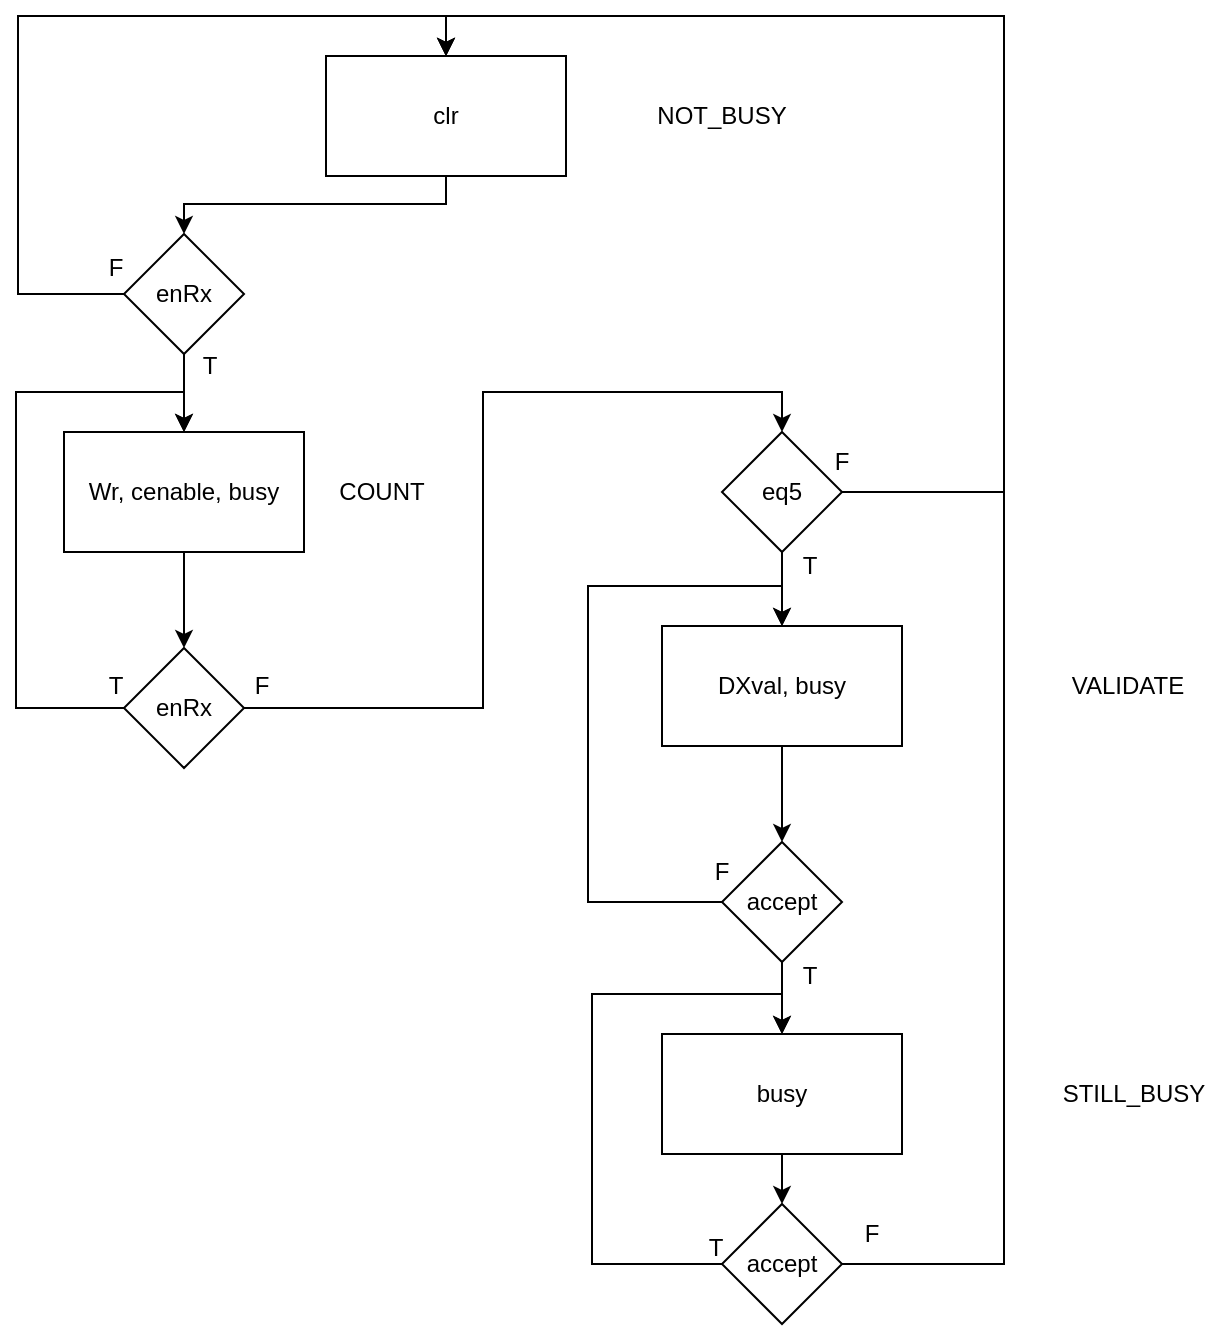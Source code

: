 <mxfile version="21.3.2" type="device">
  <diagram name="Page-1" id="wuKPKg8n7fOWSqLQgW6j">
    <mxGraphModel dx="1400" dy="786" grid="0" gridSize="10" guides="1" tooltips="1" connect="1" arrows="1" fold="1" page="1" pageScale="1" pageWidth="827" pageHeight="1169" math="0" shadow="0">
      <root>
        <mxCell id="0" />
        <mxCell id="1" parent="0" />
        <mxCell id="KYZTzPVHc1yOyD898JZF-130" style="edgeStyle=orthogonalEdgeStyle;rounded=0;orthogonalLoop=1;jettySize=auto;html=1;" edge="1" parent="1" source="KYZTzPVHc1yOyD898JZF-1" target="KYZTzPVHc1yOyD898JZF-3">
          <mxGeometry relative="1" as="geometry">
            <Array as="points">
              <mxPoint x="380" y="134" />
              <mxPoint x="249" y="134" />
            </Array>
          </mxGeometry>
        </mxCell>
        <mxCell id="KYZTzPVHc1yOyD898JZF-1" value="clr" style="rounded=0;whiteSpace=wrap;html=1;" vertex="1" parent="1">
          <mxGeometry x="320" y="60" width="120" height="60" as="geometry" />
        </mxCell>
        <mxCell id="KYZTzPVHc1yOyD898JZF-135" style="edgeStyle=orthogonalEdgeStyle;rounded=0;orthogonalLoop=1;jettySize=auto;html=1;" edge="1" parent="1" source="KYZTzPVHc1yOyD898JZF-2" target="KYZTzPVHc1yOyD898JZF-61">
          <mxGeometry relative="1" as="geometry" />
        </mxCell>
        <mxCell id="KYZTzPVHc1yOyD898JZF-2" value="DXval, busy" style="rounded=0;whiteSpace=wrap;html=1;" vertex="1" parent="1">
          <mxGeometry x="488" y="345" width="120" height="60" as="geometry" />
        </mxCell>
        <mxCell id="KYZTzPVHc1yOyD898JZF-131" style="edgeStyle=orthogonalEdgeStyle;rounded=0;orthogonalLoop=1;jettySize=auto;html=1;" edge="1" parent="1" source="KYZTzPVHc1yOyD898JZF-3" target="KYZTzPVHc1yOyD898JZF-10">
          <mxGeometry relative="1" as="geometry" />
        </mxCell>
        <mxCell id="KYZTzPVHc1yOyD898JZF-139" style="edgeStyle=orthogonalEdgeStyle;rounded=0;orthogonalLoop=1;jettySize=auto;html=1;entryX=0.5;entryY=0;entryDx=0;entryDy=0;" edge="1" parent="1" source="KYZTzPVHc1yOyD898JZF-3" target="KYZTzPVHc1yOyD898JZF-1">
          <mxGeometry relative="1" as="geometry">
            <Array as="points">
              <mxPoint x="166" y="179" />
              <mxPoint x="166" y="40" />
              <mxPoint x="380" y="40" />
            </Array>
          </mxGeometry>
        </mxCell>
        <mxCell id="KYZTzPVHc1yOyD898JZF-3" value="enRx" style="rhombus;whiteSpace=wrap;html=1;" vertex="1" parent="1">
          <mxGeometry x="219" y="149" width="60" height="60" as="geometry" />
        </mxCell>
        <mxCell id="KYZTzPVHc1yOyD898JZF-134" style="edgeStyle=orthogonalEdgeStyle;rounded=0;orthogonalLoop=1;jettySize=auto;html=1;" edge="1" parent="1" source="KYZTzPVHc1yOyD898JZF-8" target="KYZTzPVHc1yOyD898JZF-2">
          <mxGeometry relative="1" as="geometry" />
        </mxCell>
        <mxCell id="KYZTzPVHc1yOyD898JZF-141" style="edgeStyle=orthogonalEdgeStyle;rounded=0;orthogonalLoop=1;jettySize=auto;html=1;entryX=0.5;entryY=0;entryDx=0;entryDy=0;" edge="1" parent="1" source="KYZTzPVHc1yOyD898JZF-8" target="KYZTzPVHc1yOyD898JZF-1">
          <mxGeometry relative="1" as="geometry">
            <Array as="points">
              <mxPoint x="659" y="278" />
              <mxPoint x="659" y="40" />
              <mxPoint x="380" y="40" />
            </Array>
          </mxGeometry>
        </mxCell>
        <mxCell id="KYZTzPVHc1yOyD898JZF-8" value="eq5" style="rhombus;whiteSpace=wrap;html=1;" vertex="1" parent="1">
          <mxGeometry x="518" y="248" width="60" height="60" as="geometry" />
        </mxCell>
        <mxCell id="KYZTzPVHc1yOyD898JZF-132" style="edgeStyle=orthogonalEdgeStyle;rounded=0;orthogonalLoop=1;jettySize=auto;html=1;" edge="1" parent="1" source="KYZTzPVHc1yOyD898JZF-10" target="KYZTzPVHc1yOyD898JZF-56">
          <mxGeometry relative="1" as="geometry" />
        </mxCell>
        <mxCell id="KYZTzPVHc1yOyD898JZF-10" value="Wr, cenable, busy" style="rounded=0;whiteSpace=wrap;html=1;" vertex="1" parent="1">
          <mxGeometry x="189" y="248" width="120" height="60" as="geometry" />
        </mxCell>
        <mxCell id="KYZTzPVHc1yOyD898JZF-138" style="edgeStyle=orthogonalEdgeStyle;rounded=0;orthogonalLoop=1;jettySize=auto;html=1;entryX=0.5;entryY=0;entryDx=0;entryDy=0;" edge="1" parent="1" source="KYZTzPVHc1yOyD898JZF-12" target="KYZTzPVHc1yOyD898JZF-1">
          <mxGeometry relative="1" as="geometry">
            <Array as="points">
              <mxPoint x="659" y="664" />
              <mxPoint x="659" y="40" />
              <mxPoint x="380" y="40" />
            </Array>
          </mxGeometry>
        </mxCell>
        <mxCell id="KYZTzPVHc1yOyD898JZF-143" style="edgeStyle=orthogonalEdgeStyle;rounded=0;orthogonalLoop=1;jettySize=auto;html=1;entryX=0.5;entryY=0;entryDx=0;entryDy=0;" edge="1" parent="1" source="KYZTzPVHc1yOyD898JZF-12" target="KYZTzPVHc1yOyD898JZF-55">
          <mxGeometry relative="1" as="geometry">
            <Array as="points">
              <mxPoint x="453" y="664" />
              <mxPoint x="453" y="529" />
              <mxPoint x="548" y="529" />
            </Array>
          </mxGeometry>
        </mxCell>
        <mxCell id="KYZTzPVHc1yOyD898JZF-12" value="accept" style="rhombus;whiteSpace=wrap;html=1;" vertex="1" parent="1">
          <mxGeometry x="518" y="634" width="60" height="60" as="geometry" />
        </mxCell>
        <mxCell id="KYZTzPVHc1yOyD898JZF-22" value="NOT_BUSY" style="text;html=1;strokeColor=none;fillColor=none;align=center;verticalAlign=middle;whiteSpace=wrap;rounded=0;" vertex="1" parent="1">
          <mxGeometry x="463" y="80" width="110" height="20" as="geometry" />
        </mxCell>
        <mxCell id="KYZTzPVHc1yOyD898JZF-23" value="COUNT" style="text;html=1;strokeColor=none;fillColor=none;align=center;verticalAlign=middle;whiteSpace=wrap;rounded=0;" vertex="1" parent="1">
          <mxGeometry x="298" y="263" width="100" height="30" as="geometry" />
        </mxCell>
        <mxCell id="KYZTzPVHc1yOyD898JZF-137" style="edgeStyle=orthogonalEdgeStyle;rounded=0;orthogonalLoop=1;jettySize=auto;html=1;" edge="1" parent="1" source="KYZTzPVHc1yOyD898JZF-55" target="KYZTzPVHc1yOyD898JZF-12">
          <mxGeometry relative="1" as="geometry" />
        </mxCell>
        <mxCell id="KYZTzPVHc1yOyD898JZF-55" value="busy" style="rounded=0;whiteSpace=wrap;html=1;" vertex="1" parent="1">
          <mxGeometry x="488" y="549" width="120" height="60" as="geometry" />
        </mxCell>
        <mxCell id="KYZTzPVHc1yOyD898JZF-133" style="edgeStyle=orthogonalEdgeStyle;rounded=0;orthogonalLoop=1;jettySize=auto;html=1;entryX=0.5;entryY=0;entryDx=0;entryDy=0;" edge="1" parent="1" source="KYZTzPVHc1yOyD898JZF-56" target="KYZTzPVHc1yOyD898JZF-8">
          <mxGeometry relative="1" as="geometry" />
        </mxCell>
        <mxCell id="KYZTzPVHc1yOyD898JZF-140" style="edgeStyle=orthogonalEdgeStyle;rounded=0;orthogonalLoop=1;jettySize=auto;html=1;entryX=0.5;entryY=0;entryDx=0;entryDy=0;" edge="1" parent="1" source="KYZTzPVHc1yOyD898JZF-56" target="KYZTzPVHc1yOyD898JZF-10">
          <mxGeometry relative="1" as="geometry">
            <Array as="points">
              <mxPoint x="165" y="386" />
              <mxPoint x="165" y="228" />
              <mxPoint x="249" y="228" />
            </Array>
          </mxGeometry>
        </mxCell>
        <mxCell id="KYZTzPVHc1yOyD898JZF-56" value="enRx" style="rhombus;whiteSpace=wrap;html=1;" vertex="1" parent="1">
          <mxGeometry x="219" y="356" width="60" height="60" as="geometry" />
        </mxCell>
        <mxCell id="KYZTzPVHc1yOyD898JZF-136" style="edgeStyle=orthogonalEdgeStyle;rounded=0;orthogonalLoop=1;jettySize=auto;html=1;" edge="1" parent="1" source="KYZTzPVHc1yOyD898JZF-61" target="KYZTzPVHc1yOyD898JZF-55">
          <mxGeometry relative="1" as="geometry" />
        </mxCell>
        <mxCell id="KYZTzPVHc1yOyD898JZF-142" style="edgeStyle=orthogonalEdgeStyle;rounded=0;orthogonalLoop=1;jettySize=auto;html=1;entryX=0.5;entryY=0;entryDx=0;entryDy=0;" edge="1" parent="1" source="KYZTzPVHc1yOyD898JZF-61" target="KYZTzPVHc1yOyD898JZF-2">
          <mxGeometry relative="1" as="geometry">
            <Array as="points">
              <mxPoint x="451" y="483" />
              <mxPoint x="451" y="325" />
              <mxPoint x="548" y="325" />
            </Array>
          </mxGeometry>
        </mxCell>
        <mxCell id="KYZTzPVHc1yOyD898JZF-61" value="accept" style="rhombus;whiteSpace=wrap;html=1;" vertex="1" parent="1">
          <mxGeometry x="518" y="453" width="60" height="60" as="geometry" />
        </mxCell>
        <mxCell id="KYZTzPVHc1yOyD898JZF-90" value="VALIDATE" style="text;html=1;strokeColor=none;fillColor=none;align=center;verticalAlign=middle;whiteSpace=wrap;rounded=0;" vertex="1" parent="1">
          <mxGeometry x="691" y="360" width="60" height="30" as="geometry" />
        </mxCell>
        <mxCell id="KYZTzPVHc1yOyD898JZF-93" value="STILL_BUSY" style="text;html=1;strokeColor=none;fillColor=none;align=center;verticalAlign=middle;whiteSpace=wrap;rounded=0;" vertex="1" parent="1">
          <mxGeometry x="694" y="564" width="60" height="30" as="geometry" />
        </mxCell>
        <mxCell id="KYZTzPVHc1yOyD898JZF-144" value="T" style="text;html=1;strokeColor=none;fillColor=none;align=center;verticalAlign=middle;whiteSpace=wrap;rounded=0;" vertex="1" parent="1">
          <mxGeometry x="232" y="200" width="60" height="30" as="geometry" />
        </mxCell>
        <mxCell id="KYZTzPVHc1yOyD898JZF-145" value="T" style="text;html=1;strokeColor=none;fillColor=none;align=center;verticalAlign=middle;whiteSpace=wrap;rounded=0;" vertex="1" parent="1">
          <mxGeometry x="185" y="360" width="60" height="30" as="geometry" />
        </mxCell>
        <mxCell id="KYZTzPVHc1yOyD898JZF-146" value="T" style="text;html=1;strokeColor=none;fillColor=none;align=center;verticalAlign=middle;whiteSpace=wrap;rounded=0;" vertex="1" parent="1">
          <mxGeometry x="532" y="300" width="60" height="30" as="geometry" />
        </mxCell>
        <mxCell id="KYZTzPVHc1yOyD898JZF-147" value="T" style="text;html=1;strokeColor=none;fillColor=none;align=center;verticalAlign=middle;whiteSpace=wrap;rounded=0;" vertex="1" parent="1">
          <mxGeometry x="532" y="505" width="60" height="30" as="geometry" />
        </mxCell>
        <mxCell id="KYZTzPVHc1yOyD898JZF-148" value="T" style="text;html=1;strokeColor=none;fillColor=none;align=center;verticalAlign=middle;whiteSpace=wrap;rounded=0;" vertex="1" parent="1">
          <mxGeometry x="485" y="641" width="60" height="30" as="geometry" />
        </mxCell>
        <mxCell id="KYZTzPVHc1yOyD898JZF-149" value="F" style="text;html=1;strokeColor=none;fillColor=none;align=center;verticalAlign=middle;whiteSpace=wrap;rounded=0;" vertex="1" parent="1">
          <mxGeometry x="185" y="151" width="60" height="30" as="geometry" />
        </mxCell>
        <mxCell id="KYZTzPVHc1yOyD898JZF-150" value="F" style="text;html=1;strokeColor=none;fillColor=none;align=center;verticalAlign=middle;whiteSpace=wrap;rounded=0;" vertex="1" parent="1">
          <mxGeometry x="548" y="248" width="60" height="30" as="geometry" />
        </mxCell>
        <mxCell id="KYZTzPVHc1yOyD898JZF-151" value="F" style="text;html=1;strokeColor=none;fillColor=none;align=center;verticalAlign=middle;whiteSpace=wrap;rounded=0;" vertex="1" parent="1">
          <mxGeometry x="258" y="360" width="60" height="30" as="geometry" />
        </mxCell>
        <mxCell id="KYZTzPVHc1yOyD898JZF-152" value="F" style="text;html=1;strokeColor=none;fillColor=none;align=center;verticalAlign=middle;whiteSpace=wrap;rounded=0;" vertex="1" parent="1">
          <mxGeometry x="488" y="453" width="60" height="30" as="geometry" />
        </mxCell>
        <mxCell id="KYZTzPVHc1yOyD898JZF-153" value="F" style="text;html=1;strokeColor=none;fillColor=none;align=center;verticalAlign=middle;whiteSpace=wrap;rounded=0;" vertex="1" parent="1">
          <mxGeometry x="563" y="634" width="60" height="30" as="geometry" />
        </mxCell>
      </root>
    </mxGraphModel>
  </diagram>
</mxfile>
